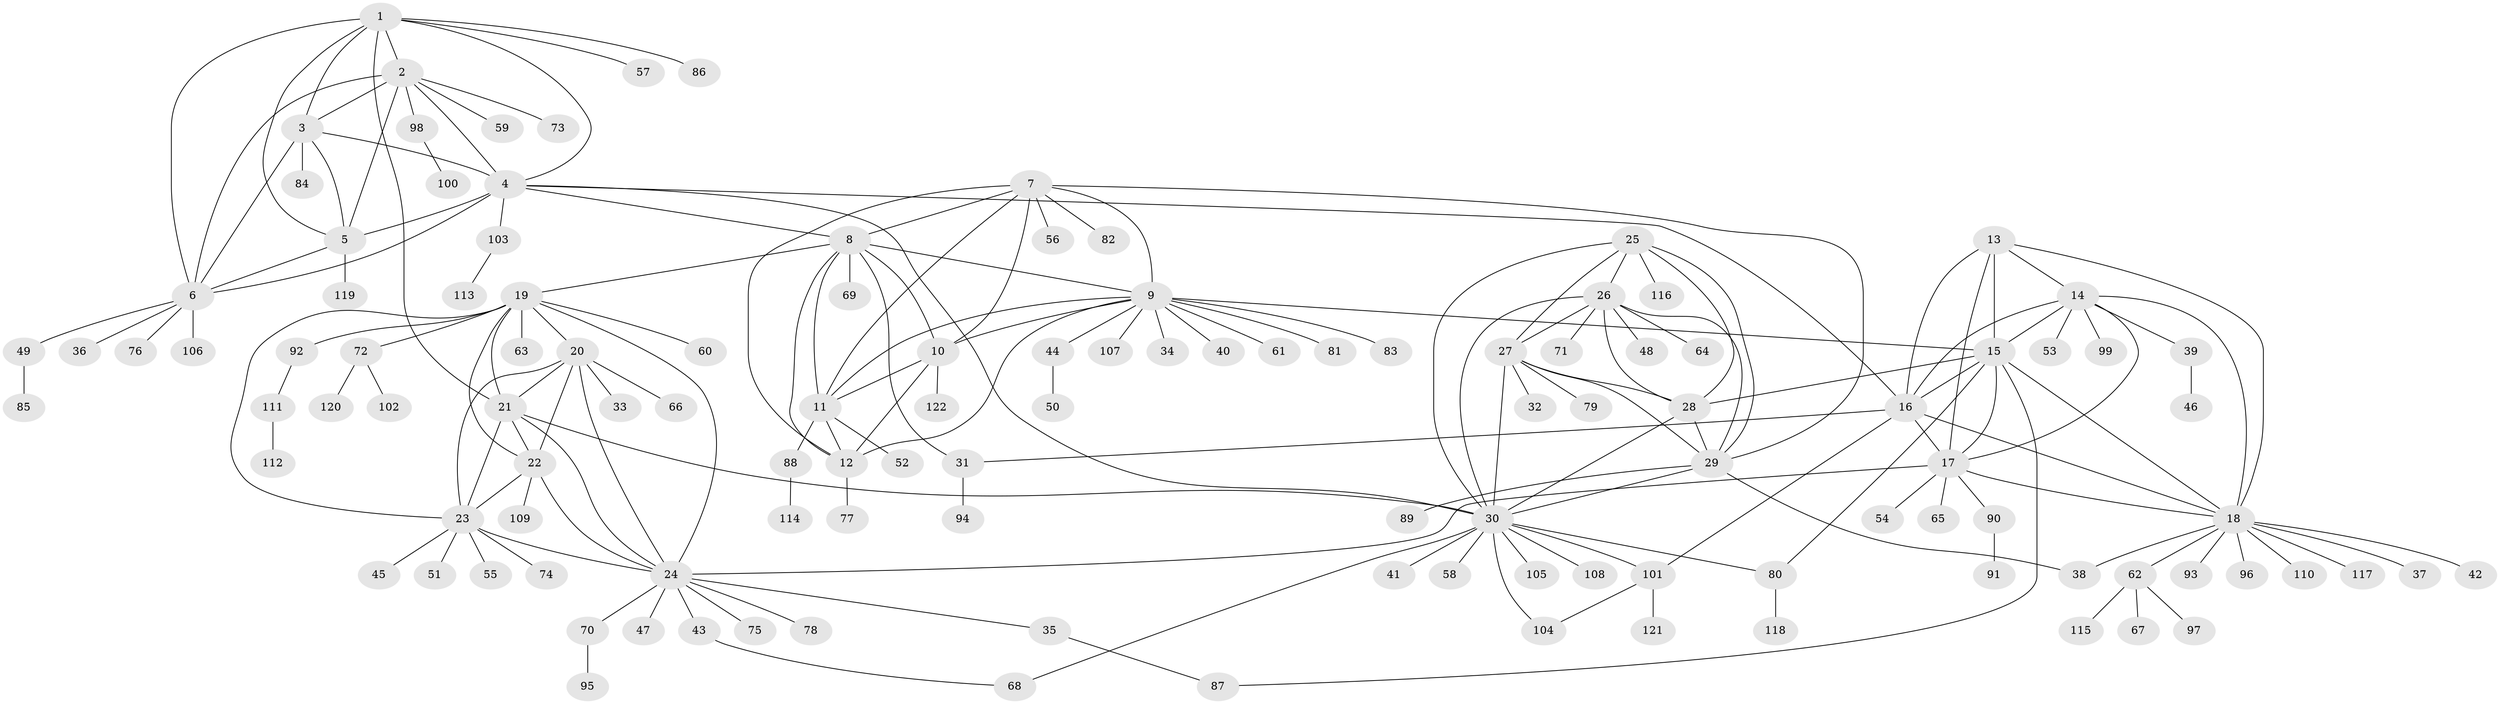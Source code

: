 // Generated by graph-tools (version 1.1) at 2025/16/03/09/25 04:16:05]
// undirected, 122 vertices, 184 edges
graph export_dot {
graph [start="1"]
  node [color=gray90,style=filled];
  1;
  2;
  3;
  4;
  5;
  6;
  7;
  8;
  9;
  10;
  11;
  12;
  13;
  14;
  15;
  16;
  17;
  18;
  19;
  20;
  21;
  22;
  23;
  24;
  25;
  26;
  27;
  28;
  29;
  30;
  31;
  32;
  33;
  34;
  35;
  36;
  37;
  38;
  39;
  40;
  41;
  42;
  43;
  44;
  45;
  46;
  47;
  48;
  49;
  50;
  51;
  52;
  53;
  54;
  55;
  56;
  57;
  58;
  59;
  60;
  61;
  62;
  63;
  64;
  65;
  66;
  67;
  68;
  69;
  70;
  71;
  72;
  73;
  74;
  75;
  76;
  77;
  78;
  79;
  80;
  81;
  82;
  83;
  84;
  85;
  86;
  87;
  88;
  89;
  90;
  91;
  92;
  93;
  94;
  95;
  96;
  97;
  98;
  99;
  100;
  101;
  102;
  103;
  104;
  105;
  106;
  107;
  108;
  109;
  110;
  111;
  112;
  113;
  114;
  115;
  116;
  117;
  118;
  119;
  120;
  121;
  122;
  1 -- 2;
  1 -- 3;
  1 -- 4;
  1 -- 5;
  1 -- 6;
  1 -- 21;
  1 -- 57;
  1 -- 86;
  2 -- 3;
  2 -- 4;
  2 -- 5;
  2 -- 6;
  2 -- 59;
  2 -- 73;
  2 -- 98;
  3 -- 4;
  3 -- 5;
  3 -- 6;
  3 -- 84;
  4 -- 5;
  4 -- 6;
  4 -- 8;
  4 -- 16;
  4 -- 30;
  4 -- 103;
  5 -- 6;
  5 -- 119;
  6 -- 36;
  6 -- 49;
  6 -- 76;
  6 -- 106;
  7 -- 8;
  7 -- 9;
  7 -- 10;
  7 -- 11;
  7 -- 12;
  7 -- 29;
  7 -- 56;
  7 -- 82;
  8 -- 9;
  8 -- 10;
  8 -- 11;
  8 -- 12;
  8 -- 19;
  8 -- 31;
  8 -- 69;
  9 -- 10;
  9 -- 11;
  9 -- 12;
  9 -- 15;
  9 -- 34;
  9 -- 40;
  9 -- 44;
  9 -- 61;
  9 -- 81;
  9 -- 83;
  9 -- 107;
  10 -- 11;
  10 -- 12;
  10 -- 122;
  11 -- 12;
  11 -- 52;
  11 -- 88;
  12 -- 77;
  13 -- 14;
  13 -- 15;
  13 -- 16;
  13 -- 17;
  13 -- 18;
  14 -- 15;
  14 -- 16;
  14 -- 17;
  14 -- 18;
  14 -- 39;
  14 -- 53;
  14 -- 99;
  15 -- 16;
  15 -- 17;
  15 -- 18;
  15 -- 28;
  15 -- 80;
  15 -- 87;
  16 -- 17;
  16 -- 18;
  16 -- 31;
  16 -- 101;
  17 -- 18;
  17 -- 24;
  17 -- 54;
  17 -- 65;
  17 -- 90;
  18 -- 37;
  18 -- 38;
  18 -- 42;
  18 -- 62;
  18 -- 93;
  18 -- 96;
  18 -- 110;
  18 -- 117;
  19 -- 20;
  19 -- 21;
  19 -- 22;
  19 -- 23;
  19 -- 24;
  19 -- 60;
  19 -- 63;
  19 -- 72;
  19 -- 92;
  20 -- 21;
  20 -- 22;
  20 -- 23;
  20 -- 24;
  20 -- 33;
  20 -- 66;
  21 -- 22;
  21 -- 23;
  21 -- 24;
  21 -- 30;
  22 -- 23;
  22 -- 24;
  22 -- 109;
  23 -- 24;
  23 -- 45;
  23 -- 51;
  23 -- 55;
  23 -- 74;
  24 -- 35;
  24 -- 43;
  24 -- 47;
  24 -- 70;
  24 -- 75;
  24 -- 78;
  25 -- 26;
  25 -- 27;
  25 -- 28;
  25 -- 29;
  25 -- 30;
  25 -- 116;
  26 -- 27;
  26 -- 28;
  26 -- 29;
  26 -- 30;
  26 -- 48;
  26 -- 64;
  26 -- 71;
  27 -- 28;
  27 -- 29;
  27 -- 30;
  27 -- 32;
  27 -- 79;
  28 -- 29;
  28 -- 30;
  29 -- 30;
  29 -- 38;
  29 -- 89;
  30 -- 41;
  30 -- 58;
  30 -- 68;
  30 -- 80;
  30 -- 101;
  30 -- 104;
  30 -- 105;
  30 -- 108;
  31 -- 94;
  35 -- 87;
  39 -- 46;
  43 -- 68;
  44 -- 50;
  49 -- 85;
  62 -- 67;
  62 -- 97;
  62 -- 115;
  70 -- 95;
  72 -- 102;
  72 -- 120;
  80 -- 118;
  88 -- 114;
  90 -- 91;
  92 -- 111;
  98 -- 100;
  101 -- 104;
  101 -- 121;
  103 -- 113;
  111 -- 112;
}
